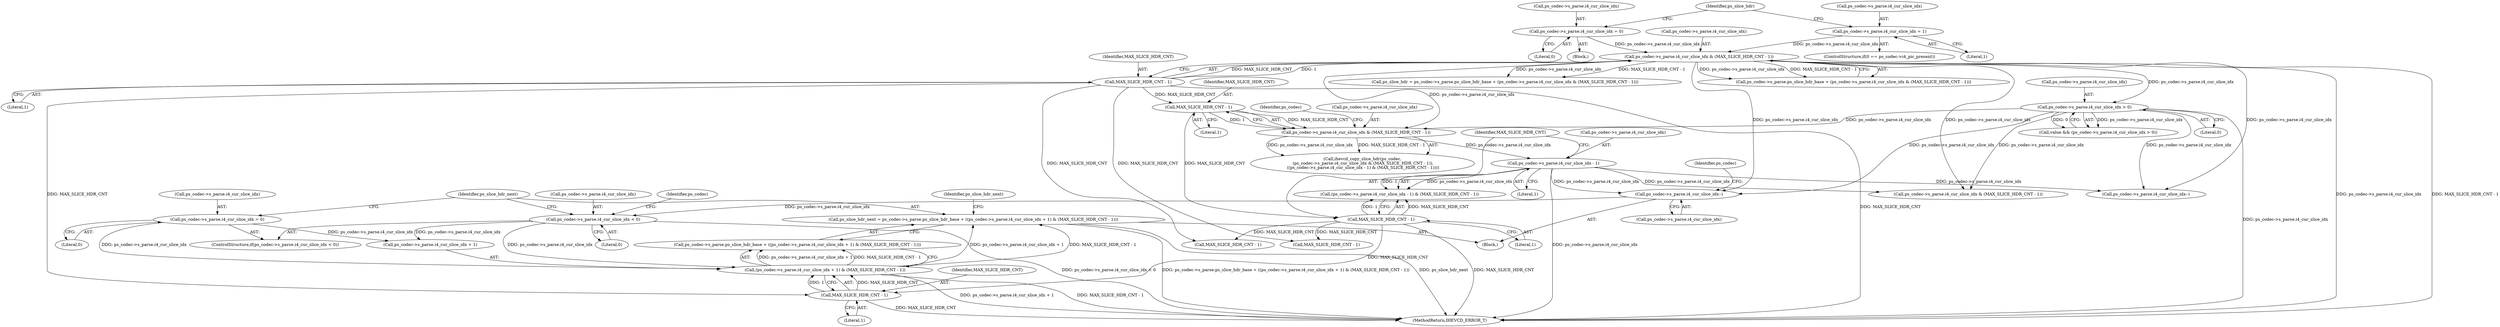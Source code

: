 digraph "0_Android_7c9be319a279654e55a6d757265f88c61a16a4d5@pointer" {
"1001846" [label="(Call,ps_slice_hdr_next = ps_codec->s_parse.ps_slice_hdr_base + ((ps_codec->s_parse.i4_cur_slice_idx + 1) & (MAX_SLICE_HDR_CNT - 1)))"];
"1001854" [label="(Call,(ps_codec->s_parse.i4_cur_slice_idx + 1) & (MAX_SLICE_HDR_CNT - 1))"];
"1001832" [label="(Call,ps_codec->s_parse.i4_cur_slice_idx < 0)"];
"1001825" [label="(Call,ps_codec->s_parse.i4_cur_slice_idx--)"];
"1000407" [label="(Call,ps_codec->s_parse.i4_cur_slice_idx & (MAX_SLICE_HDR_CNT - 1))"];
"1000392" [label="(Call,ps_codec->s_parse.i4_cur_slice_idx = 1)"];
"1000377" [label="(Call,ps_codec->s_parse.i4_cur_slice_idx = 0)"];
"1000413" [label="(Call,MAX_SLICE_HDR_CNT - 1)"];
"1000432" [label="(Call,ps_codec->s_parse.i4_cur_slice_idx > 0)"];
"1000452" [label="(Call,ps_codec->s_parse.i4_cur_slice_idx - 1)"];
"1000442" [label="(Call,ps_codec->s_parse.i4_cur_slice_idx & (MAX_SLICE_HDR_CNT - 1))"];
"1000448" [label="(Call,MAX_SLICE_HDR_CNT - 1)"];
"1001839" [label="(Call,ps_codec->s_parse.i4_cur_slice_idx = 0)"];
"1001862" [label="(Call,MAX_SLICE_HDR_CNT - 1)"];
"1000459" [label="(Call,MAX_SLICE_HDR_CNT - 1)"];
"1000408" [label="(Call,ps_codec->s_parse.i4_cur_slice_idx)"];
"1001848" [label="(Call,ps_codec->s_parse.ps_slice_hdr_base + ((ps_codec->s_parse.i4_cur_slice_idx + 1) & (MAX_SLICE_HDR_CNT - 1)))"];
"1001845" [label="(Literal,0)"];
"1001832" [label="(Call,ps_codec->s_parse.i4_cur_slice_idx < 0)"];
"1001846" [label="(Call,ps_slice_hdr_next = ps_codec->s_parse.ps_slice_hdr_base + ((ps_codec->s_parse.i4_cur_slice_idx + 1) & (MAX_SLICE_HDR_CNT - 1)))"];
"1000438" [label="(Literal,0)"];
"1001833" [label="(Call,ps_codec->s_parse.i4_cur_slice_idx)"];
"1000386" [label="(ControlStructure,if(0 == ps_codec->i4_pic_present))"];
"1000455" [label="(Identifier,ps_codec)"];
"1001766" [label="(Call,MAX_SLICE_HDR_CNT - 1)"];
"1000399" [label="(Call,ps_slice_hdr = ps_codec->s_parse.ps_slice_hdr_base + (ps_codec->s_parse.i4_cur_slice_idx & (MAX_SLICE_HDR_CNT - 1)))"];
"1000377" [label="(Call,ps_codec->s_parse.i4_cur_slice_idx = 0)"];
"1001863" [label="(Identifier,MAX_SLICE_HDR_CNT)"];
"1000453" [label="(Call,ps_codec->s_parse.i4_cur_slice_idx)"];
"1000414" [label="(Identifier,MAX_SLICE_HDR_CNT)"];
"1001854" [label="(Call,(ps_codec->s_parse.i4_cur_slice_idx + 1) & (MAX_SLICE_HDR_CNT - 1))"];
"1000450" [label="(Literal,1)"];
"1001862" [label="(Call,MAX_SLICE_HDR_CNT - 1)"];
"1000383" [label="(Literal,0)"];
"1001847" [label="(Identifier,ps_slice_hdr_next)"];
"1001825" [label="(Call,ps_codec->s_parse.i4_cur_slice_idx--)"];
"1000392" [label="(Call,ps_codec->s_parse.i4_cur_slice_idx = 1)"];
"1000398" [label="(Literal,1)"];
"1000449" [label="(Identifier,MAX_SLICE_HDR_CNT)"];
"1001840" [label="(Call,ps_codec->s_parse.i4_cur_slice_idx)"];
"1001842" [label="(Identifier,ps_codec)"];
"1000433" [label="(Call,ps_codec->s_parse.i4_cur_slice_idx)"];
"1000407" [label="(Call,ps_codec->s_parse.i4_cur_slice_idx & (MAX_SLICE_HDR_CNT - 1))"];
"1002592" [label="(Call,MAX_SLICE_HDR_CNT - 1)"];
"1001826" [label="(Call,ps_codec->s_parse.i4_cur_slice_idx)"];
"1000459" [label="(Call,MAX_SLICE_HDR_CNT - 1)"];
"1000401" [label="(Call,ps_codec->s_parse.ps_slice_hdr_base + (ps_codec->s_parse.i4_cur_slice_idx & (MAX_SLICE_HDR_CNT - 1)))"];
"1001864" [label="(Literal,1)"];
"1000378" [label="(Call,ps_codec->s_parse.i4_cur_slice_idx)"];
"1001867" [label="(Identifier,ps_slice_hdr_next)"];
"1002586" [label="(Call,ps_codec->s_parse.i4_cur_slice_idx & (MAX_SLICE_HDR_CNT - 1))"];
"1000432" [label="(Call,ps_codec->s_parse.i4_cur_slice_idx > 0)"];
"1001839" [label="(Call,ps_codec->s_parse.i4_cur_slice_idx = 0)"];
"1000451" [label="(Call,(ps_codec->s_parse.i4_cur_slice_idx - 1) & (MAX_SLICE_HDR_CNT - 1))"];
"1000430" [label="(Call,value && (ps_codec->s_parse.i4_cur_slice_idx > 0))"];
"1001831" [label="(ControlStructure,if(ps_codec->s_parse.i4_cur_slice_idx < 0))"];
"1000400" [label="(Identifier,ps_slice_hdr)"];
"1000376" [label="(Block,)"];
"1000460" [label="(Identifier,MAX_SLICE_HDR_CNT)"];
"1000452" [label="(Call,ps_codec->s_parse.i4_cur_slice_idx - 1)"];
"1002685" [label="(MethodReturn,IHEVCD_ERROR_T)"];
"1000442" [label="(Call,ps_codec->s_parse.i4_cur_slice_idx & (MAX_SLICE_HDR_CNT - 1))"];
"1000458" [label="(Literal,1)"];
"1000415" [label="(Literal,1)"];
"1000440" [label="(Call,ihevcd_copy_slice_hdr(ps_codec,\n (ps_codec->s_parse.i4_cur_slice_idx & (MAX_SLICE_HDR_CNT - 1)),\n ((ps_codec->s_parse.i4_cur_slice_idx - 1) & (MAX_SLICE_HDR_CNT - 1))))"];
"1000393" [label="(Call,ps_codec->s_parse.i4_cur_slice_idx)"];
"1001855" [label="(Call,ps_codec->s_parse.i4_cur_slice_idx + 1)"];
"1001838" [label="(Literal,0)"];
"1001818" [label="(Block,)"];
"1000413" [label="(Call,MAX_SLICE_HDR_CNT - 1)"];
"1000443" [label="(Call,ps_codec->s_parse.i4_cur_slice_idx)"];
"1001835" [label="(Identifier,ps_codec)"];
"1000448" [label="(Call,MAX_SLICE_HDR_CNT - 1)"];
"1001729" [label="(Call,ps_codec->s_parse.i4_cur_slice_idx--)"];
"1000461" [label="(Literal,1)"];
"1001846" -> "1001818"  [label="AST: "];
"1001846" -> "1001848"  [label="CFG: "];
"1001847" -> "1001846"  [label="AST: "];
"1001848" -> "1001846"  [label="AST: "];
"1001867" -> "1001846"  [label="CFG: "];
"1001846" -> "1002685"  [label="DDG: ps_codec->s_parse.ps_slice_hdr_base + ((ps_codec->s_parse.i4_cur_slice_idx + 1) & (MAX_SLICE_HDR_CNT - 1))"];
"1001846" -> "1002685"  [label="DDG: ps_slice_hdr_next"];
"1001854" -> "1001846"  [label="DDG: ps_codec->s_parse.i4_cur_slice_idx + 1"];
"1001854" -> "1001846"  [label="DDG: MAX_SLICE_HDR_CNT - 1"];
"1001854" -> "1001848"  [label="AST: "];
"1001854" -> "1001862"  [label="CFG: "];
"1001855" -> "1001854"  [label="AST: "];
"1001862" -> "1001854"  [label="AST: "];
"1001848" -> "1001854"  [label="CFG: "];
"1001854" -> "1002685"  [label="DDG: MAX_SLICE_HDR_CNT - 1"];
"1001854" -> "1002685"  [label="DDG: ps_codec->s_parse.i4_cur_slice_idx + 1"];
"1001854" -> "1001848"  [label="DDG: ps_codec->s_parse.i4_cur_slice_idx + 1"];
"1001854" -> "1001848"  [label="DDG: MAX_SLICE_HDR_CNT - 1"];
"1001832" -> "1001854"  [label="DDG: ps_codec->s_parse.i4_cur_slice_idx"];
"1001839" -> "1001854"  [label="DDG: ps_codec->s_parse.i4_cur_slice_idx"];
"1001862" -> "1001854"  [label="DDG: MAX_SLICE_HDR_CNT"];
"1001862" -> "1001854"  [label="DDG: 1"];
"1001832" -> "1001831"  [label="AST: "];
"1001832" -> "1001838"  [label="CFG: "];
"1001833" -> "1001832"  [label="AST: "];
"1001838" -> "1001832"  [label="AST: "];
"1001842" -> "1001832"  [label="CFG: "];
"1001847" -> "1001832"  [label="CFG: "];
"1001832" -> "1002685"  [label="DDG: ps_codec->s_parse.i4_cur_slice_idx < 0"];
"1001825" -> "1001832"  [label="DDG: ps_codec->s_parse.i4_cur_slice_idx"];
"1001832" -> "1001855"  [label="DDG: ps_codec->s_parse.i4_cur_slice_idx"];
"1001825" -> "1001818"  [label="AST: "];
"1001825" -> "1001826"  [label="CFG: "];
"1001826" -> "1001825"  [label="AST: "];
"1001835" -> "1001825"  [label="CFG: "];
"1000407" -> "1001825"  [label="DDG: ps_codec->s_parse.i4_cur_slice_idx"];
"1000432" -> "1001825"  [label="DDG: ps_codec->s_parse.i4_cur_slice_idx"];
"1000452" -> "1001825"  [label="DDG: ps_codec->s_parse.i4_cur_slice_idx"];
"1000407" -> "1000401"  [label="AST: "];
"1000407" -> "1000413"  [label="CFG: "];
"1000408" -> "1000407"  [label="AST: "];
"1000413" -> "1000407"  [label="AST: "];
"1000401" -> "1000407"  [label="CFG: "];
"1000407" -> "1002685"  [label="DDG: ps_codec->s_parse.i4_cur_slice_idx"];
"1000407" -> "1002685"  [label="DDG: MAX_SLICE_HDR_CNT - 1"];
"1000407" -> "1000399"  [label="DDG: ps_codec->s_parse.i4_cur_slice_idx"];
"1000407" -> "1000399"  [label="DDG: MAX_SLICE_HDR_CNT - 1"];
"1000407" -> "1000401"  [label="DDG: ps_codec->s_parse.i4_cur_slice_idx"];
"1000407" -> "1000401"  [label="DDG: MAX_SLICE_HDR_CNT - 1"];
"1000392" -> "1000407"  [label="DDG: ps_codec->s_parse.i4_cur_slice_idx"];
"1000377" -> "1000407"  [label="DDG: ps_codec->s_parse.i4_cur_slice_idx"];
"1000413" -> "1000407"  [label="DDG: MAX_SLICE_HDR_CNT"];
"1000413" -> "1000407"  [label="DDG: 1"];
"1000407" -> "1000432"  [label="DDG: ps_codec->s_parse.i4_cur_slice_idx"];
"1000407" -> "1000442"  [label="DDG: ps_codec->s_parse.i4_cur_slice_idx"];
"1000407" -> "1001729"  [label="DDG: ps_codec->s_parse.i4_cur_slice_idx"];
"1000407" -> "1002586"  [label="DDG: ps_codec->s_parse.i4_cur_slice_idx"];
"1000392" -> "1000386"  [label="AST: "];
"1000392" -> "1000398"  [label="CFG: "];
"1000393" -> "1000392"  [label="AST: "];
"1000398" -> "1000392"  [label="AST: "];
"1000400" -> "1000392"  [label="CFG: "];
"1000377" -> "1000376"  [label="AST: "];
"1000377" -> "1000383"  [label="CFG: "];
"1000378" -> "1000377"  [label="AST: "];
"1000383" -> "1000377"  [label="AST: "];
"1000400" -> "1000377"  [label="CFG: "];
"1000413" -> "1000415"  [label="CFG: "];
"1000414" -> "1000413"  [label="AST: "];
"1000415" -> "1000413"  [label="AST: "];
"1000413" -> "1002685"  [label="DDG: MAX_SLICE_HDR_CNT"];
"1000413" -> "1000448"  [label="DDG: MAX_SLICE_HDR_CNT"];
"1000413" -> "1001766"  [label="DDG: MAX_SLICE_HDR_CNT"];
"1000413" -> "1001862"  [label="DDG: MAX_SLICE_HDR_CNT"];
"1000413" -> "1002592"  [label="DDG: MAX_SLICE_HDR_CNT"];
"1000432" -> "1000430"  [label="AST: "];
"1000432" -> "1000438"  [label="CFG: "];
"1000433" -> "1000432"  [label="AST: "];
"1000438" -> "1000432"  [label="AST: "];
"1000430" -> "1000432"  [label="CFG: "];
"1000432" -> "1002685"  [label="DDG: ps_codec->s_parse.i4_cur_slice_idx"];
"1000432" -> "1000430"  [label="DDG: ps_codec->s_parse.i4_cur_slice_idx"];
"1000432" -> "1000430"  [label="DDG: 0"];
"1000432" -> "1000442"  [label="DDG: ps_codec->s_parse.i4_cur_slice_idx"];
"1000432" -> "1001729"  [label="DDG: ps_codec->s_parse.i4_cur_slice_idx"];
"1000432" -> "1002586"  [label="DDG: ps_codec->s_parse.i4_cur_slice_idx"];
"1000452" -> "1000451"  [label="AST: "];
"1000452" -> "1000458"  [label="CFG: "];
"1000453" -> "1000452"  [label="AST: "];
"1000458" -> "1000452"  [label="AST: "];
"1000460" -> "1000452"  [label="CFG: "];
"1000452" -> "1002685"  [label="DDG: ps_codec->s_parse.i4_cur_slice_idx"];
"1000452" -> "1000451"  [label="DDG: ps_codec->s_parse.i4_cur_slice_idx"];
"1000452" -> "1000451"  [label="DDG: 1"];
"1000442" -> "1000452"  [label="DDG: ps_codec->s_parse.i4_cur_slice_idx"];
"1000452" -> "1001729"  [label="DDG: ps_codec->s_parse.i4_cur_slice_idx"];
"1000452" -> "1002586"  [label="DDG: ps_codec->s_parse.i4_cur_slice_idx"];
"1000442" -> "1000440"  [label="AST: "];
"1000442" -> "1000448"  [label="CFG: "];
"1000443" -> "1000442"  [label="AST: "];
"1000448" -> "1000442"  [label="AST: "];
"1000455" -> "1000442"  [label="CFG: "];
"1000442" -> "1000440"  [label="DDG: ps_codec->s_parse.i4_cur_slice_idx"];
"1000442" -> "1000440"  [label="DDG: MAX_SLICE_HDR_CNT - 1"];
"1000448" -> "1000442"  [label="DDG: MAX_SLICE_HDR_CNT"];
"1000448" -> "1000442"  [label="DDG: 1"];
"1000448" -> "1000450"  [label="CFG: "];
"1000449" -> "1000448"  [label="AST: "];
"1000450" -> "1000448"  [label="AST: "];
"1000448" -> "1000459"  [label="DDG: MAX_SLICE_HDR_CNT"];
"1001839" -> "1001831"  [label="AST: "];
"1001839" -> "1001845"  [label="CFG: "];
"1001840" -> "1001839"  [label="AST: "];
"1001845" -> "1001839"  [label="AST: "];
"1001847" -> "1001839"  [label="CFG: "];
"1001839" -> "1001855"  [label="DDG: ps_codec->s_parse.i4_cur_slice_idx"];
"1001862" -> "1001864"  [label="CFG: "];
"1001863" -> "1001862"  [label="AST: "];
"1001864" -> "1001862"  [label="AST: "];
"1001862" -> "1002685"  [label="DDG: MAX_SLICE_HDR_CNT"];
"1000459" -> "1001862"  [label="DDG: MAX_SLICE_HDR_CNT"];
"1000459" -> "1000451"  [label="AST: "];
"1000459" -> "1000461"  [label="CFG: "];
"1000460" -> "1000459"  [label="AST: "];
"1000461" -> "1000459"  [label="AST: "];
"1000451" -> "1000459"  [label="CFG: "];
"1000459" -> "1002685"  [label="DDG: MAX_SLICE_HDR_CNT"];
"1000459" -> "1000451"  [label="DDG: MAX_SLICE_HDR_CNT"];
"1000459" -> "1000451"  [label="DDG: 1"];
"1000459" -> "1001766"  [label="DDG: MAX_SLICE_HDR_CNT"];
"1000459" -> "1002592"  [label="DDG: MAX_SLICE_HDR_CNT"];
}
